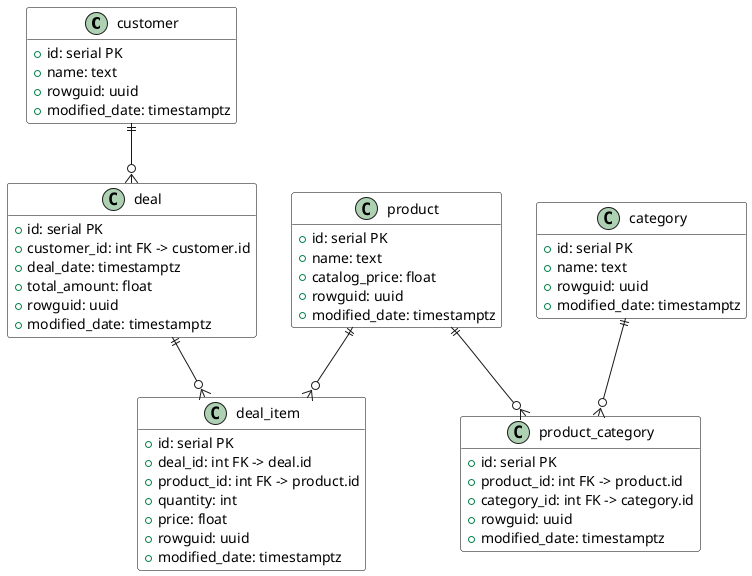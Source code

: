 @startuml
hide methods
hide stereotypes
skinparam class {
  BackgroundColor White
  BorderColor Black
}

class customer {
  +id: serial PK
  +name: text
  +rowguid: uuid
  +modified_date: timestamptz
}

class category {
  +id: serial PK
  +name: text
  +rowguid: uuid
  +modified_date: timestamptz
}

class product {
  +id: serial PK
  +name: text
  +catalog_price: float
  +rowguid: uuid
  +modified_date: timestamptz
}

class product_category {
  +id: serial PK
  +product_id: int FK -> product.id
  +category_id: int FK -> category.id
  +rowguid: uuid
  +modified_date: timestamptz
  <<unique (product_id, category_id)>>
}

class deal {
  +id: serial PK
  +customer_id: int FK -> customer.id
  +deal_date: timestamptz
  +total_amount: float
  +rowguid: uuid
  +modified_date: timestamptz
}

class deal_item {
  +id: serial PK
  +deal_id: int FK -> deal.id
  +product_id: int FK -> product.id
  +quantity: int
  +price: float
  +rowguid: uuid
  +modified_date: timestamptz
}

customer ||--o{ deal
deal ||--o{ deal_item
product ||--o{ product_category
category ||--o{ product_category
product ||--o{ deal_item

@enduml

